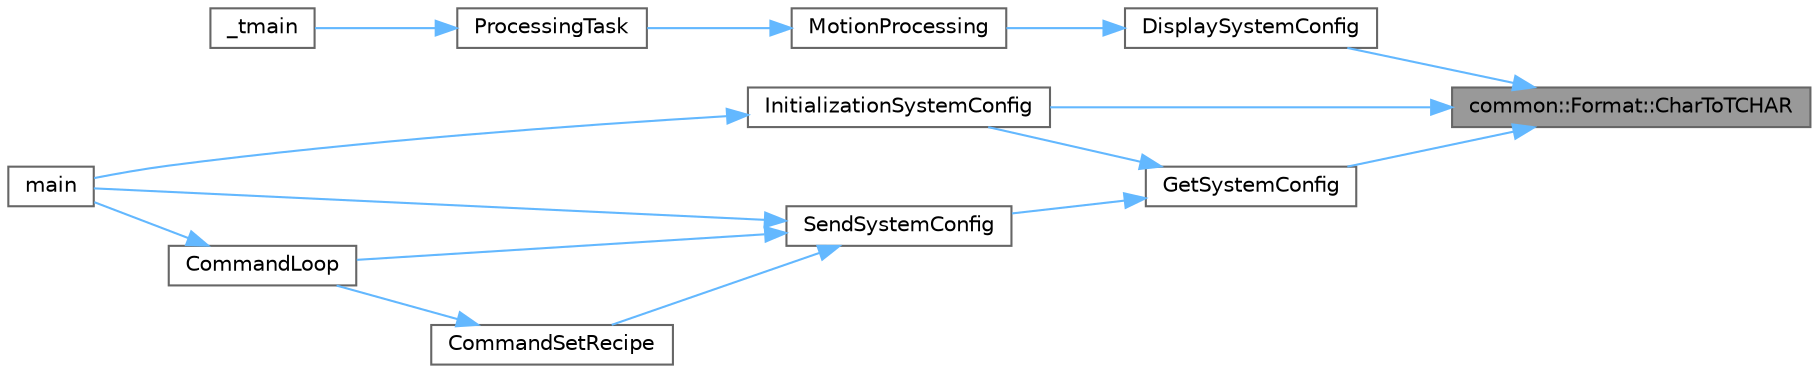 digraph "common::Format::CharToTCHAR"
{
 // LATEX_PDF_SIZE
  bgcolor="transparent";
  edge [fontname=Helvetica,fontsize=10,labelfontname=Helvetica,labelfontsize=10];
  node [fontname=Helvetica,fontsize=10,shape=box,height=0.2,width=0.4];
  rankdir="RL";
  Node1 [id="Node000001",label="common::Format::CharToTCHAR",height=0.2,width=0.4,color="gray40", fillcolor="grey60", style="filled", fontcolor="black",tooltip="char* 문자열을 TCHAR* 문자열로 변환하는 함수입니다."];
  Node1 -> Node2 [id="edge1_Node000001_Node000002",dir="back",color="steelblue1",style="solid",tooltip=" "];
  Node2 [id="Node000002",label="DisplaySystemConfig",height=0.2,width=0.4,color="grey40", fillcolor="white", style="filled",URL="$_rtss_app_8cpp.html#ad55b26e0e60f35d5b35fc14c426728fd",tooltip="시스템 구성 정보를 출력합니다."];
  Node2 -> Node3 [id="edge2_Node000002_Node000003",dir="back",color="steelblue1",style="solid",tooltip=" "];
  Node3 [id="Node000003",label="MotionProcessing",height=0.2,width=0.4,color="grey40", fillcolor="white", style="filled",URL="$_rtss_app_8cpp.html#a4f9769b178418fdb7769bf8bb92c2773",tooltip="주어진 상태에 따라 모션 처리를 수행합니다."];
  Node3 -> Node4 [id="edge3_Node000003_Node000004",dir="back",color="steelblue1",style="solid",tooltip=" "];
  Node4 [id="Node000004",label="ProcessingTask",height=0.2,width=0.4,color="grey40", fillcolor="white", style="filled",URL="$_rtss_app_8cpp.html#a3db71c15151b4d493496a84b964c847b",tooltip="주어진 작업을 수행하는 스레드 함수입니다."];
  Node4 -> Node5 [id="edge4_Node000004_Node000005",dir="back",color="steelblue1",style="solid",tooltip=" "];
  Node5 [id="Node000005",label="_tmain",height=0.2,width=0.4,color="grey40", fillcolor="white", style="filled",URL="$_rtss_app_8cpp.html#a353674c5af92be7fb389265cde4e5e03",tooltip="메인 함수"];
  Node1 -> Node6 [id="edge5_Node000001_Node000006",dir="back",color="steelblue1",style="solid",tooltip=" "];
  Node6 [id="Node000006",label="GetSystemConfig",height=0.2,width=0.4,color="grey40", fillcolor="white", style="filled",URL="$_win_app_8cpp.html#aee94903f757b096a3d7a3eacf58d8f2f",tooltip="시스템 구성 정보를 가져옵니다."];
  Node6 -> Node7 [id="edge6_Node000006_Node000007",dir="back",color="steelblue1",style="solid",tooltip=" "];
  Node7 [id="Node000007",label="InitializationSystemConfig",height=0.2,width=0.4,color="grey40", fillcolor="white", style="filled",URL="$_win_app_8cpp.html#ab004bb3ed848531ece00b3093909b2ad",tooltip="시스템 구성 정보를 초기화합니다."];
  Node7 -> Node8 [id="edge7_Node000007_Node000008",dir="back",color="steelblue1",style="solid",tooltip=" "];
  Node8 [id="Node000008",label="main",height=0.2,width=0.4,color="grey40", fillcolor="white", style="filled",URL="$_win_app_8cpp.html#a9ef43c94a04d3145f5f315231da4526e",tooltip=" "];
  Node6 -> Node9 [id="edge8_Node000006_Node000009",dir="back",color="steelblue1",style="solid",tooltip=" "];
  Node9 [id="Node000009",label="SendSystemConfig",height=0.2,width=0.4,color="grey40", fillcolor="white", style="filled",URL="$_win_app_8cpp.html#ad1c7cc0ca7b7cd239b6120ea7dafd9b6",tooltip="시스템 구성 정보를 전송합니다."];
  Node9 -> Node10 [id="edge9_Node000009_Node000010",dir="back",color="steelblue1",style="solid",tooltip=" "];
  Node10 [id="Node000010",label="CommandLoop",height=0.2,width=0.4,color="grey40", fillcolor="white", style="filled",URL="$_win_app_8cpp.html#a4bab8a811513db99dd6cf77f2072aa88",tooltip="사용자 명령을 처리하는 루프입니다."];
  Node10 -> Node8 [id="edge10_Node000010_Node000008",dir="back",color="steelblue1",style="solid",tooltip=" "];
  Node9 -> Node11 [id="edge11_Node000009_Node000011",dir="back",color="steelblue1",style="solid",tooltip=" "];
  Node11 [id="Node000011",label="CommandSetRecipe",height=0.2,width=0.4,color="grey40", fillcolor="white", style="filled",URL="$_win_app_8cpp.html#ad1d8d77c29d483b0d119e05173b08673",tooltip="레시피 설정 관련 명령어를 처리합니다."];
  Node11 -> Node10 [id="edge12_Node000011_Node000010",dir="back",color="steelblue1",style="solid",tooltip=" "];
  Node9 -> Node8 [id="edge13_Node000009_Node000008",dir="back",color="steelblue1",style="solid",tooltip=" "];
  Node1 -> Node7 [id="edge14_Node000001_Node000007",dir="back",color="steelblue1",style="solid",tooltip=" "];
}
